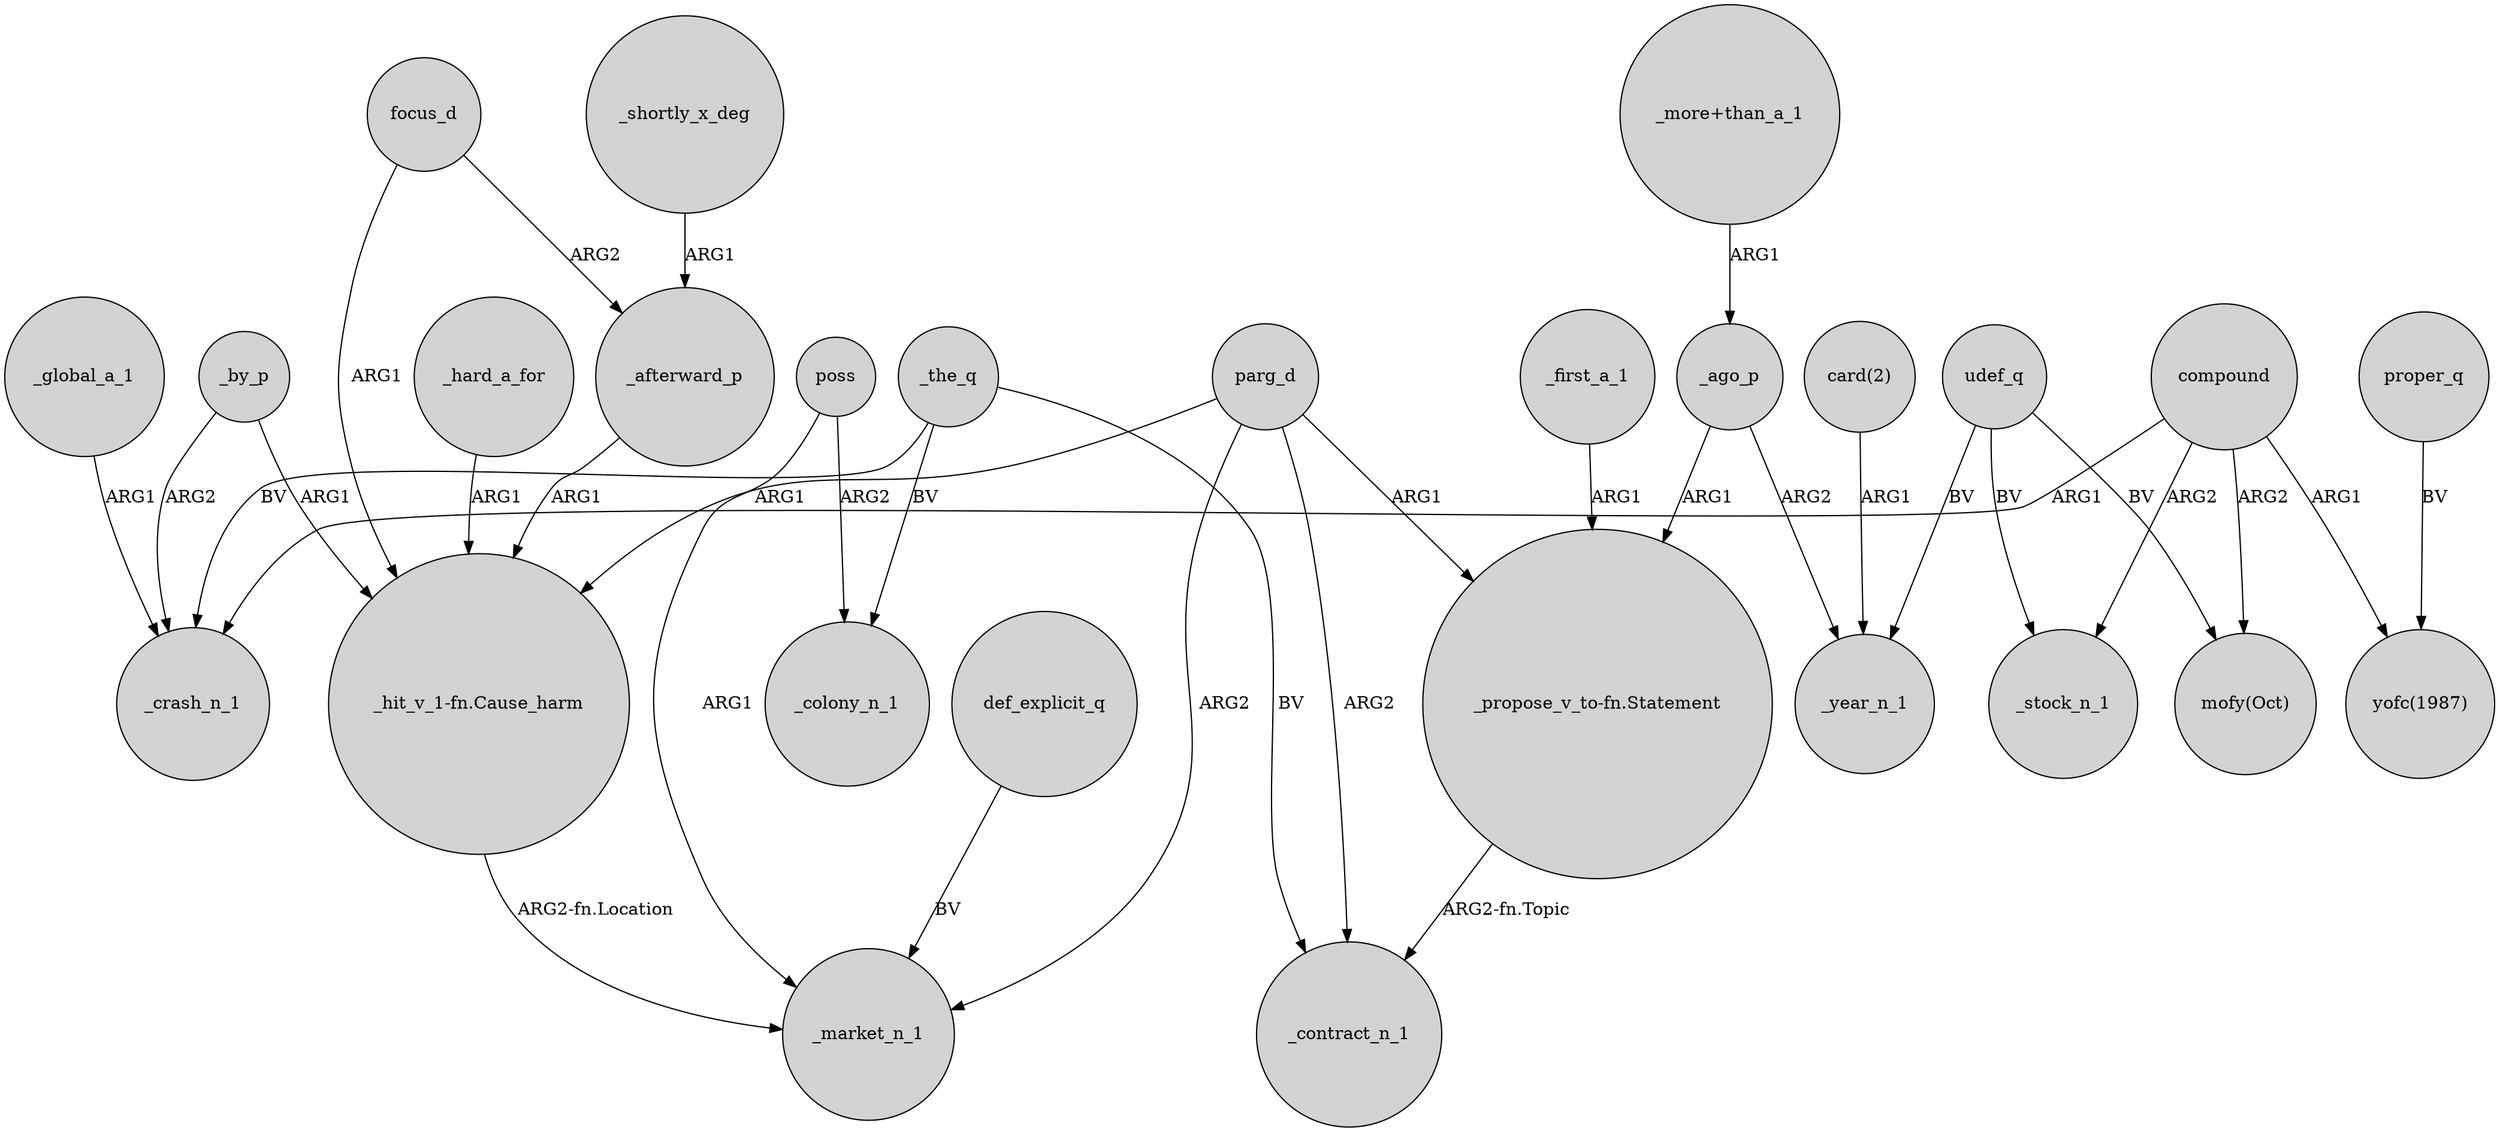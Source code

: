digraph {
	node [shape=circle style=filled]
	_global_a_1 -> _crash_n_1 [label=ARG1]
	_hard_a_for -> "_hit_v_1-fn.Cause_harm" [label=ARG1]
	"_more+than_a_1" -> _ago_p [label=ARG1]
	_by_p -> _crash_n_1 [label=ARG2]
	udef_q -> "mofy(Oct)" [label=BV]
	_shortly_x_deg -> _afterward_p [label=ARG1]
	"_hit_v_1-fn.Cause_harm" -> _market_n_1 [label="ARG2-fn.Location"]
	compound -> _crash_n_1 [label=ARG1]
	parg_d -> "_propose_v_to-fn.Statement" [label=ARG1]
	def_explicit_q -> _market_n_1 [label=BV]
	"_propose_v_to-fn.Statement" -> _contract_n_1 [label="ARG2-fn.Topic"]
	poss -> _market_n_1 [label=ARG1]
	parg_d -> _market_n_1 [label=ARG2]
	compound -> _stock_n_1 [label=ARG2]
	_first_a_1 -> "_propose_v_to-fn.Statement" [label=ARG1]
	_ago_p -> _year_n_1 [label=ARG2]
	_the_q -> _contract_n_1 [label=BV]
	udef_q -> _stock_n_1 [label=BV]
	"card(2)" -> _year_n_1 [label=ARG1]
	focus_d -> _afterward_p [label=ARG2]
	parg_d -> _contract_n_1 [label=ARG2]
	_by_p -> "_hit_v_1-fn.Cause_harm" [label=ARG1]
	proper_q -> "yofc(1987)" [label=BV]
	compound -> "yofc(1987)" [label=ARG1]
	_afterward_p -> "_hit_v_1-fn.Cause_harm" [label=ARG1]
	focus_d -> "_hit_v_1-fn.Cause_harm" [label=ARG1]
	_the_q -> _colony_n_1 [label=BV]
	udef_q -> _year_n_1 [label=BV]
	parg_d -> "_hit_v_1-fn.Cause_harm" [label=ARG1]
	compound -> "mofy(Oct)" [label=ARG2]
	_the_q -> _crash_n_1 [label=BV]
	_ago_p -> "_propose_v_to-fn.Statement" [label=ARG1]
	poss -> _colony_n_1 [label=ARG2]
}

